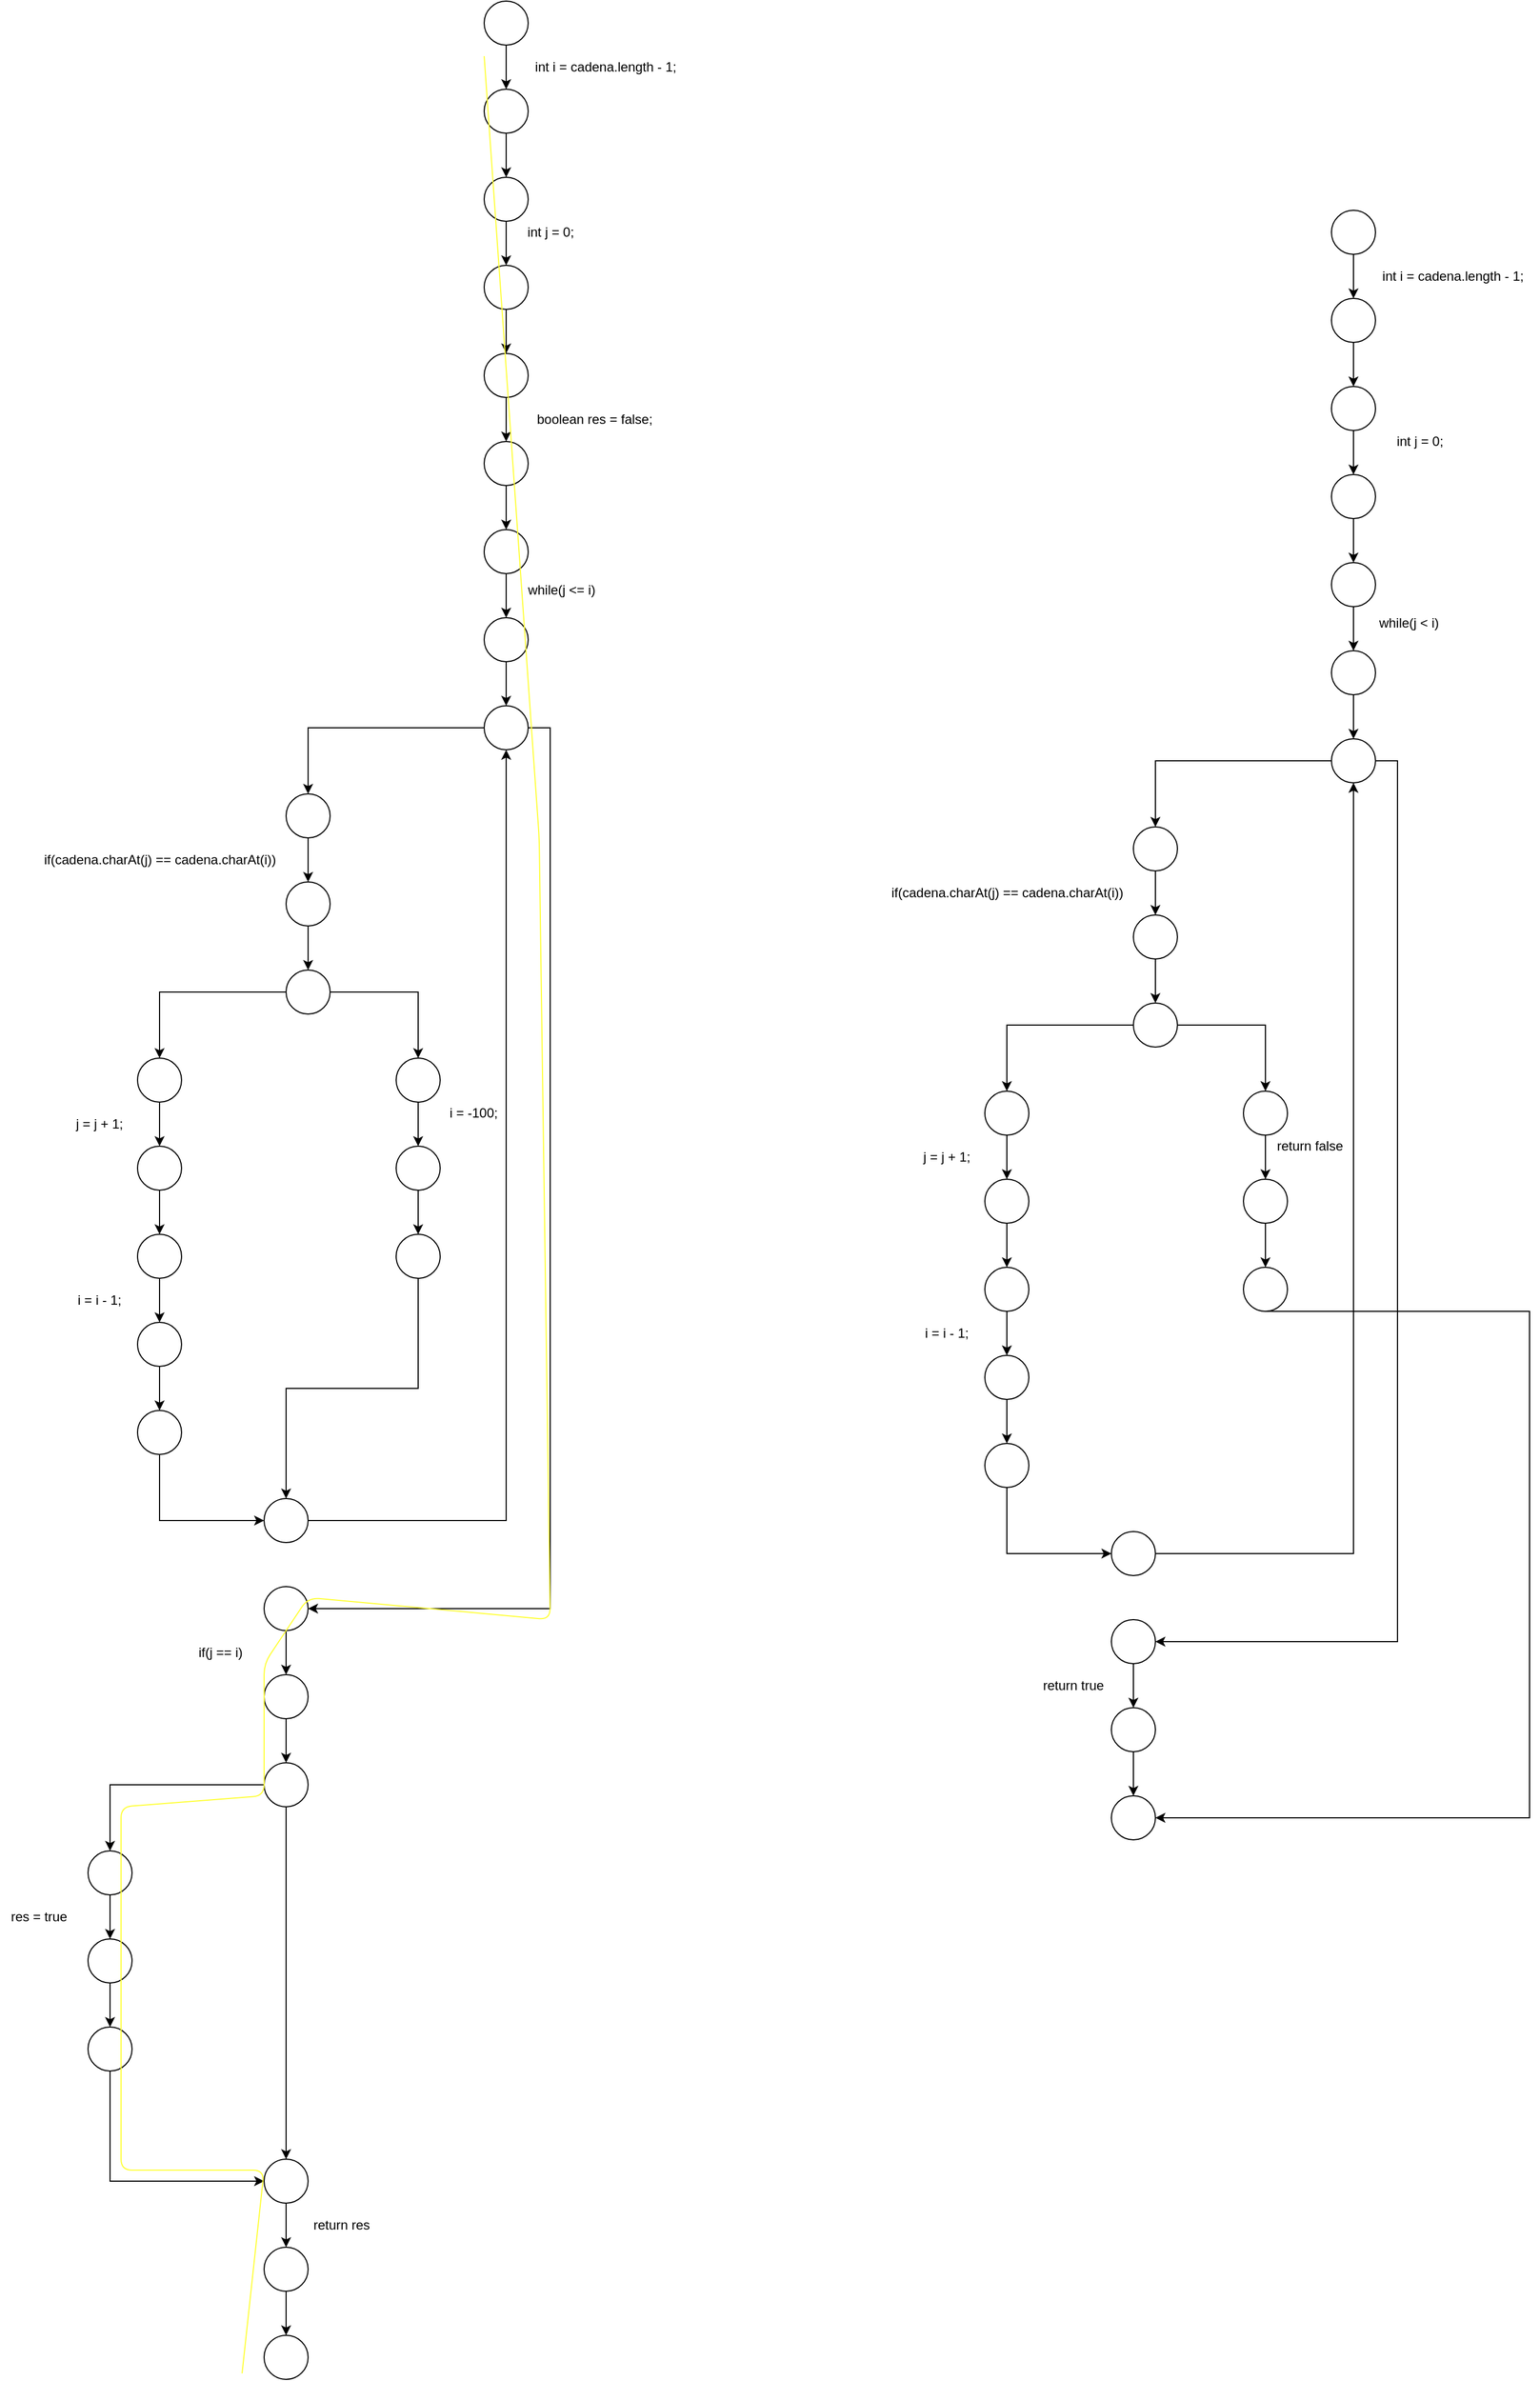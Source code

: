 <mxfile version="14.8.0" type="github">
  <diagram id="scdaF51MDZCoZqfol6Kn" name="Page-1">
    <mxGraphModel dx="1617" dy="1197" grid="1" gridSize="10" guides="1" tooltips="1" connect="1" arrows="1" fold="1" page="1" pageScale="1" pageWidth="827" pageHeight="1169" math="0" shadow="0">
      <root>
        <mxCell id="0" />
        <mxCell id="1" parent="0" />
        <mxCell id="AeSqCJv2NYG8zxl52Ggx-17" style="edgeStyle=orthogonalEdgeStyle;rounded=0;orthogonalLoop=1;jettySize=auto;html=1;exitX=0.5;exitY=1;exitDx=0;exitDy=0;" parent="1" source="AeSqCJv2NYG8zxl52Ggx-2" target="AeSqCJv2NYG8zxl52Ggx-3" edge="1">
          <mxGeometry relative="1" as="geometry" />
        </mxCell>
        <mxCell id="AeSqCJv2NYG8zxl52Ggx-2" value="" style="ellipse;whiteSpace=wrap;html=1;aspect=fixed;" parent="1" vertex="1">
          <mxGeometry x="640" y="40" width="40" height="40" as="geometry" />
        </mxCell>
        <mxCell id="AeSqCJv2NYG8zxl52Ggx-18" value="" style="edgeStyle=orthogonalEdgeStyle;rounded=0;orthogonalLoop=1;jettySize=auto;html=1;" parent="1" source="AeSqCJv2NYG8zxl52Ggx-3" target="AeSqCJv2NYG8zxl52Ggx-7" edge="1">
          <mxGeometry relative="1" as="geometry" />
        </mxCell>
        <mxCell id="AeSqCJv2NYG8zxl52Ggx-3" value="" style="ellipse;whiteSpace=wrap;html=1;aspect=fixed;" parent="1" vertex="1">
          <mxGeometry x="640" y="120" width="40" height="40" as="geometry" />
        </mxCell>
        <mxCell id="AeSqCJv2NYG8zxl52Ggx-19" value="" style="edgeStyle=orthogonalEdgeStyle;rounded=0;orthogonalLoop=1;jettySize=auto;html=1;" parent="1" source="AeSqCJv2NYG8zxl52Ggx-7" target="AeSqCJv2NYG8zxl52Ggx-8" edge="1">
          <mxGeometry relative="1" as="geometry" />
        </mxCell>
        <mxCell id="AeSqCJv2NYG8zxl52Ggx-7" value="" style="ellipse;whiteSpace=wrap;html=1;aspect=fixed;" parent="1" vertex="1">
          <mxGeometry x="640" y="200" width="40" height="40" as="geometry" />
        </mxCell>
        <mxCell id="AeSqCJv2NYG8zxl52Ggx-20" value="" style="edgeStyle=orthogonalEdgeStyle;rounded=0;orthogonalLoop=1;jettySize=auto;html=1;" parent="1" source="AeSqCJv2NYG8zxl52Ggx-8" target="AeSqCJv2NYG8zxl52Ggx-9" edge="1">
          <mxGeometry relative="1" as="geometry" />
        </mxCell>
        <mxCell id="AeSqCJv2NYG8zxl52Ggx-8" value="" style="ellipse;whiteSpace=wrap;html=1;aspect=fixed;" parent="1" vertex="1">
          <mxGeometry x="640" y="280" width="40" height="40" as="geometry" />
        </mxCell>
        <mxCell id="AeSqCJv2NYG8zxl52Ggx-21" value="" style="edgeStyle=orthogonalEdgeStyle;rounded=0;orthogonalLoop=1;jettySize=auto;html=1;" parent="1" source="AeSqCJv2NYG8zxl52Ggx-9" target="AeSqCJv2NYG8zxl52Ggx-10" edge="1">
          <mxGeometry relative="1" as="geometry" />
        </mxCell>
        <mxCell id="AeSqCJv2NYG8zxl52Ggx-9" value="" style="ellipse;whiteSpace=wrap;html=1;aspect=fixed;" parent="1" vertex="1">
          <mxGeometry x="640" y="360" width="40" height="40" as="geometry" />
        </mxCell>
        <mxCell id="AeSqCJv2NYG8zxl52Ggx-22" value="" style="edgeStyle=orthogonalEdgeStyle;rounded=0;orthogonalLoop=1;jettySize=auto;html=1;" parent="1" source="AeSqCJv2NYG8zxl52Ggx-10" target="AeSqCJv2NYG8zxl52Ggx-11" edge="1">
          <mxGeometry relative="1" as="geometry" />
        </mxCell>
        <mxCell id="AeSqCJv2NYG8zxl52Ggx-10" value="" style="ellipse;whiteSpace=wrap;html=1;aspect=fixed;" parent="1" vertex="1">
          <mxGeometry x="640" y="440" width="40" height="40" as="geometry" />
        </mxCell>
        <mxCell id="AeSqCJv2NYG8zxl52Ggx-23" value="" style="edgeStyle=orthogonalEdgeStyle;rounded=0;orthogonalLoop=1;jettySize=auto;html=1;" parent="1" source="AeSqCJv2NYG8zxl52Ggx-11" target="AeSqCJv2NYG8zxl52Ggx-12" edge="1">
          <mxGeometry relative="1" as="geometry" />
        </mxCell>
        <mxCell id="AeSqCJv2NYG8zxl52Ggx-11" value="" style="ellipse;whiteSpace=wrap;html=1;aspect=fixed;" parent="1" vertex="1">
          <mxGeometry x="640" y="520" width="40" height="40" as="geometry" />
        </mxCell>
        <mxCell id="AeSqCJv2NYG8zxl52Ggx-24" value="" style="edgeStyle=orthogonalEdgeStyle;rounded=0;orthogonalLoop=1;jettySize=auto;html=1;" parent="1" source="AeSqCJv2NYG8zxl52Ggx-12" target="AeSqCJv2NYG8zxl52Ggx-13" edge="1">
          <mxGeometry relative="1" as="geometry" />
        </mxCell>
        <mxCell id="AeSqCJv2NYG8zxl52Ggx-12" value="" style="ellipse;whiteSpace=wrap;html=1;aspect=fixed;" parent="1" vertex="1">
          <mxGeometry x="640" y="600" width="40" height="40" as="geometry" />
        </mxCell>
        <mxCell id="AeSqCJv2NYG8zxl52Ggx-25" value="" style="edgeStyle=orthogonalEdgeStyle;rounded=0;orthogonalLoop=1;jettySize=auto;html=1;" parent="1" source="AeSqCJv2NYG8zxl52Ggx-13" target="AeSqCJv2NYG8zxl52Ggx-14" edge="1">
          <mxGeometry relative="1" as="geometry" />
        </mxCell>
        <mxCell id="AeSqCJv2NYG8zxl52Ggx-80" style="edgeStyle=orthogonalEdgeStyle;rounded=0;orthogonalLoop=1;jettySize=auto;html=1;exitX=1;exitY=0.5;exitDx=0;exitDy=0;entryX=1;entryY=0.5;entryDx=0;entryDy=0;" parent="1" source="AeSqCJv2NYG8zxl52Ggx-13" target="AeSqCJv2NYG8zxl52Ggx-63" edge="1">
          <mxGeometry relative="1" as="geometry" />
        </mxCell>
        <mxCell id="AeSqCJv2NYG8zxl52Ggx-13" value="" style="ellipse;whiteSpace=wrap;html=1;aspect=fixed;" parent="1" vertex="1">
          <mxGeometry x="640" y="680" width="40" height="40" as="geometry" />
        </mxCell>
        <mxCell id="AeSqCJv2NYG8zxl52Ggx-26" value="" style="edgeStyle=orthogonalEdgeStyle;rounded=0;orthogonalLoop=1;jettySize=auto;html=1;" parent="1" source="AeSqCJv2NYG8zxl52Ggx-14" target="AeSqCJv2NYG8zxl52Ggx-15" edge="1">
          <mxGeometry relative="1" as="geometry" />
        </mxCell>
        <mxCell id="AeSqCJv2NYG8zxl52Ggx-14" value="" style="ellipse;whiteSpace=wrap;html=1;aspect=fixed;" parent="1" vertex="1">
          <mxGeometry x="460" y="760" width="40" height="40" as="geometry" />
        </mxCell>
        <mxCell id="AeSqCJv2NYG8zxl52Ggx-27" value="" style="edgeStyle=orthogonalEdgeStyle;rounded=0;orthogonalLoop=1;jettySize=auto;html=1;" parent="1" source="AeSqCJv2NYG8zxl52Ggx-15" target="AeSqCJv2NYG8zxl52Ggx-16" edge="1">
          <mxGeometry relative="1" as="geometry" />
        </mxCell>
        <mxCell id="AeSqCJv2NYG8zxl52Ggx-15" value="" style="ellipse;whiteSpace=wrap;html=1;aspect=fixed;" parent="1" vertex="1">
          <mxGeometry x="460" y="840" width="40" height="40" as="geometry" />
        </mxCell>
        <mxCell id="AeSqCJv2NYG8zxl52Ggx-39" value="" style="edgeStyle=orthogonalEdgeStyle;rounded=0;orthogonalLoop=1;jettySize=auto;html=1;" parent="1" source="AeSqCJv2NYG8zxl52Ggx-16" target="AeSqCJv2NYG8zxl52Ggx-33" edge="1">
          <mxGeometry relative="1" as="geometry" />
        </mxCell>
        <mxCell id="AeSqCJv2NYG8zxl52Ggx-48" style="edgeStyle=orthogonalEdgeStyle;rounded=0;orthogonalLoop=1;jettySize=auto;html=1;exitX=1;exitY=0.5;exitDx=0;exitDy=0;" parent="1" source="AeSqCJv2NYG8zxl52Ggx-16" target="AeSqCJv2NYG8zxl52Ggx-42" edge="1">
          <mxGeometry relative="1" as="geometry" />
        </mxCell>
        <mxCell id="AeSqCJv2NYG8zxl52Ggx-16" value="" style="ellipse;whiteSpace=wrap;html=1;aspect=fixed;" parent="1" vertex="1">
          <mxGeometry x="460" y="920" width="40" height="40" as="geometry" />
        </mxCell>
        <mxCell id="AeSqCJv2NYG8zxl52Ggx-28" value="int i = cadena.length - 1;" style="text;html=1;align=center;verticalAlign=middle;resizable=0;points=[];autosize=1;strokeColor=none;" parent="1" vertex="1">
          <mxGeometry x="680" y="90" width="140" height="20" as="geometry" />
        </mxCell>
        <mxCell id="AeSqCJv2NYG8zxl52Ggx-29" value="int j = 0;" style="text;html=1;align=center;verticalAlign=middle;resizable=0;points=[];autosize=1;strokeColor=none;" parent="1" vertex="1">
          <mxGeometry x="670" y="240" width="60" height="20" as="geometry" />
        </mxCell>
        <mxCell id="AeSqCJv2NYG8zxl52Ggx-30" value="boolean res = false;" style="text;html=1;align=center;verticalAlign=middle;resizable=0;points=[];autosize=1;strokeColor=none;" parent="1" vertex="1">
          <mxGeometry x="680" y="410" width="120" height="20" as="geometry" />
        </mxCell>
        <mxCell id="AeSqCJv2NYG8zxl52Ggx-31" value="while(j &amp;lt;= i)" style="text;html=1;align=center;verticalAlign=middle;resizable=0;points=[];autosize=1;strokeColor=none;" parent="1" vertex="1">
          <mxGeometry x="670" y="565" width="80" height="20" as="geometry" />
        </mxCell>
        <mxCell id="AeSqCJv2NYG8zxl52Ggx-32" value="" style="edgeStyle=orthogonalEdgeStyle;rounded=0;orthogonalLoop=1;jettySize=auto;html=1;" parent="1" source="AeSqCJv2NYG8zxl52Ggx-33" target="AeSqCJv2NYG8zxl52Ggx-35" edge="1">
          <mxGeometry relative="1" as="geometry" />
        </mxCell>
        <mxCell id="AeSqCJv2NYG8zxl52Ggx-33" value="" style="ellipse;whiteSpace=wrap;html=1;aspect=fixed;" parent="1" vertex="1">
          <mxGeometry x="325" y="1000" width="40" height="40" as="geometry" />
        </mxCell>
        <mxCell id="AeSqCJv2NYG8zxl52Ggx-34" value="" style="edgeStyle=orthogonalEdgeStyle;rounded=0;orthogonalLoop=1;jettySize=auto;html=1;" parent="1" source="AeSqCJv2NYG8zxl52Ggx-35" target="AeSqCJv2NYG8zxl52Ggx-37" edge="1">
          <mxGeometry relative="1" as="geometry" />
        </mxCell>
        <mxCell id="AeSqCJv2NYG8zxl52Ggx-35" value="" style="ellipse;whiteSpace=wrap;html=1;aspect=fixed;" parent="1" vertex="1">
          <mxGeometry x="325" y="1080" width="40" height="40" as="geometry" />
        </mxCell>
        <mxCell id="AeSqCJv2NYG8zxl52Ggx-36" value="" style="edgeStyle=orthogonalEdgeStyle;rounded=0;orthogonalLoop=1;jettySize=auto;html=1;" parent="1" source="AeSqCJv2NYG8zxl52Ggx-37" target="AeSqCJv2NYG8zxl52Ggx-38" edge="1">
          <mxGeometry relative="1" as="geometry" />
        </mxCell>
        <mxCell id="AeSqCJv2NYG8zxl52Ggx-37" value="" style="ellipse;whiteSpace=wrap;html=1;aspect=fixed;" parent="1" vertex="1">
          <mxGeometry x="325" y="1160" width="40" height="40" as="geometry" />
        </mxCell>
        <mxCell id="AeSqCJv2NYG8zxl52Ggx-57" style="edgeStyle=orthogonalEdgeStyle;rounded=0;orthogonalLoop=1;jettySize=auto;html=1;exitX=0.5;exitY=1;exitDx=0;exitDy=0;" parent="1" source="AeSqCJv2NYG8zxl52Ggx-38" target="AeSqCJv2NYG8zxl52Ggx-52" edge="1">
          <mxGeometry relative="1" as="geometry" />
        </mxCell>
        <mxCell id="AeSqCJv2NYG8zxl52Ggx-38" value="" style="ellipse;whiteSpace=wrap;html=1;aspect=fixed;" parent="1" vertex="1">
          <mxGeometry x="325" y="1240" width="40" height="40" as="geometry" />
        </mxCell>
        <mxCell id="AeSqCJv2NYG8zxl52Ggx-40" value="if(cadena.charAt(j) == cadena.charAt(i))" style="text;html=1;align=center;verticalAlign=middle;resizable=0;points=[];autosize=1;strokeColor=none;" parent="1" vertex="1">
          <mxGeometry x="230" y="810" width="230" height="20" as="geometry" />
        </mxCell>
        <mxCell id="AeSqCJv2NYG8zxl52Ggx-41" value="" style="edgeStyle=orthogonalEdgeStyle;rounded=0;orthogonalLoop=1;jettySize=auto;html=1;" parent="1" source="AeSqCJv2NYG8zxl52Ggx-42" target="AeSqCJv2NYG8zxl52Ggx-44" edge="1">
          <mxGeometry relative="1" as="geometry" />
        </mxCell>
        <mxCell id="AeSqCJv2NYG8zxl52Ggx-42" value="" style="ellipse;whiteSpace=wrap;html=1;aspect=fixed;" parent="1" vertex="1">
          <mxGeometry x="560" y="1000" width="40" height="40" as="geometry" />
        </mxCell>
        <mxCell id="AeSqCJv2NYG8zxl52Ggx-43" value="" style="edgeStyle=orthogonalEdgeStyle;rounded=0;orthogonalLoop=1;jettySize=auto;html=1;" parent="1" source="AeSqCJv2NYG8zxl52Ggx-44" target="AeSqCJv2NYG8zxl52Ggx-46" edge="1">
          <mxGeometry relative="1" as="geometry" />
        </mxCell>
        <mxCell id="AeSqCJv2NYG8zxl52Ggx-44" value="" style="ellipse;whiteSpace=wrap;html=1;aspect=fixed;" parent="1" vertex="1">
          <mxGeometry x="560" y="1080" width="40" height="40" as="geometry" />
        </mxCell>
        <mxCell id="AeSqCJv2NYG8zxl52Ggx-78" style="edgeStyle=orthogonalEdgeStyle;rounded=0;orthogonalLoop=1;jettySize=auto;html=1;exitX=0.5;exitY=1;exitDx=0;exitDy=0;entryX=0.5;entryY=0;entryDx=0;entryDy=0;" parent="1" source="AeSqCJv2NYG8zxl52Ggx-46" target="AeSqCJv2NYG8zxl52Ggx-61" edge="1">
          <mxGeometry relative="1" as="geometry" />
        </mxCell>
        <mxCell id="AeSqCJv2NYG8zxl52Ggx-46" value="" style="ellipse;whiteSpace=wrap;html=1;aspect=fixed;" parent="1" vertex="1">
          <mxGeometry x="560" y="1160" width="40" height="40" as="geometry" />
        </mxCell>
        <mxCell id="AeSqCJv2NYG8zxl52Ggx-49" value="j = j + 1;" style="text;html=1;align=center;verticalAlign=middle;resizable=0;points=[];autosize=1;strokeColor=none;" parent="1" vertex="1">
          <mxGeometry x="260" y="1050" width="60" height="20" as="geometry" />
        </mxCell>
        <mxCell id="AeSqCJv2NYG8zxl52Ggx-50" value="i = i - 1;" style="text;html=1;align=center;verticalAlign=middle;resizable=0;points=[];autosize=1;strokeColor=none;" parent="1" vertex="1">
          <mxGeometry x="260" y="1210" width="60" height="20" as="geometry" />
        </mxCell>
        <mxCell id="AeSqCJv2NYG8zxl52Ggx-77" style="edgeStyle=orthogonalEdgeStyle;rounded=0;orthogonalLoop=1;jettySize=auto;html=1;exitX=0.5;exitY=1;exitDx=0;exitDy=0;entryX=0;entryY=0.5;entryDx=0;entryDy=0;" parent="1" source="AeSqCJv2NYG8zxl52Ggx-52" target="AeSqCJv2NYG8zxl52Ggx-61" edge="1">
          <mxGeometry relative="1" as="geometry" />
        </mxCell>
        <mxCell id="AeSqCJv2NYG8zxl52Ggx-52" value="" style="ellipse;whiteSpace=wrap;html=1;aspect=fixed;" parent="1" vertex="1">
          <mxGeometry x="325" y="1320" width="40" height="40" as="geometry" />
        </mxCell>
        <mxCell id="AeSqCJv2NYG8zxl52Ggx-59" value="i = -100;" style="text;html=1;align=center;verticalAlign=middle;resizable=0;points=[];autosize=1;strokeColor=none;" parent="1" vertex="1">
          <mxGeometry x="600" y="1040" width="60" height="20" as="geometry" />
        </mxCell>
        <mxCell id="AeSqCJv2NYG8zxl52Ggx-79" style="edgeStyle=orthogonalEdgeStyle;rounded=0;orthogonalLoop=1;jettySize=auto;html=1;exitX=1;exitY=0.5;exitDx=0;exitDy=0;" parent="1" source="AeSqCJv2NYG8zxl52Ggx-61" target="AeSqCJv2NYG8zxl52Ggx-13" edge="1">
          <mxGeometry relative="1" as="geometry" />
        </mxCell>
        <mxCell id="AeSqCJv2NYG8zxl52Ggx-61" value="" style="ellipse;whiteSpace=wrap;html=1;aspect=fixed;" parent="1" vertex="1">
          <mxGeometry x="440" y="1400" width="40" height="40" as="geometry" />
        </mxCell>
        <mxCell id="AeSqCJv2NYG8zxl52Ggx-62" value="" style="edgeStyle=orthogonalEdgeStyle;rounded=0;orthogonalLoop=1;jettySize=auto;html=1;" parent="1" source="AeSqCJv2NYG8zxl52Ggx-63" target="AeSqCJv2NYG8zxl52Ggx-65" edge="1">
          <mxGeometry relative="1" as="geometry" />
        </mxCell>
        <mxCell id="AeSqCJv2NYG8zxl52Ggx-63" value="" style="ellipse;whiteSpace=wrap;html=1;aspect=fixed;" parent="1" vertex="1">
          <mxGeometry x="440" y="1480" width="40" height="40" as="geometry" />
        </mxCell>
        <mxCell id="AeSqCJv2NYG8zxl52Ggx-64" value="" style="edgeStyle=orthogonalEdgeStyle;rounded=0;orthogonalLoop=1;jettySize=auto;html=1;" parent="1" source="AeSqCJv2NYG8zxl52Ggx-65" target="AeSqCJv2NYG8zxl52Ggx-67" edge="1">
          <mxGeometry relative="1" as="geometry" />
        </mxCell>
        <mxCell id="AeSqCJv2NYG8zxl52Ggx-65" value="" style="ellipse;whiteSpace=wrap;html=1;aspect=fixed;" parent="1" vertex="1">
          <mxGeometry x="440" y="1560" width="40" height="40" as="geometry" />
        </mxCell>
        <mxCell id="AeSqCJv2NYG8zxl52Ggx-66" value="" style="edgeStyle=orthogonalEdgeStyle;rounded=0;orthogonalLoop=1;jettySize=auto;html=1;" parent="1" source="AeSqCJv2NYG8zxl52Ggx-67" target="AeSqCJv2NYG8zxl52Ggx-69" edge="1">
          <mxGeometry relative="1" as="geometry" />
        </mxCell>
        <mxCell id="AeSqCJv2NYG8zxl52Ggx-101" style="edgeStyle=orthogonalEdgeStyle;rounded=0;orthogonalLoop=1;jettySize=auto;html=1;exitX=0.5;exitY=1;exitDx=0;exitDy=0;entryX=0.5;entryY=0;entryDx=0;entryDy=0;" parent="1" source="AeSqCJv2NYG8zxl52Ggx-67" target="AeSqCJv2NYG8zxl52Ggx-84" edge="1">
          <mxGeometry relative="1" as="geometry" />
        </mxCell>
        <mxCell id="AeSqCJv2NYG8zxl52Ggx-67" value="" style="ellipse;whiteSpace=wrap;html=1;aspect=fixed;" parent="1" vertex="1">
          <mxGeometry x="440" y="1640" width="40" height="40" as="geometry" />
        </mxCell>
        <mxCell id="AeSqCJv2NYG8zxl52Ggx-68" value="" style="edgeStyle=orthogonalEdgeStyle;rounded=0;orthogonalLoop=1;jettySize=auto;html=1;" parent="1" source="AeSqCJv2NYG8zxl52Ggx-69" target="AeSqCJv2NYG8zxl52Ggx-71" edge="1">
          <mxGeometry relative="1" as="geometry" />
        </mxCell>
        <mxCell id="AeSqCJv2NYG8zxl52Ggx-69" value="" style="ellipse;whiteSpace=wrap;html=1;aspect=fixed;" parent="1" vertex="1">
          <mxGeometry x="280" y="1720" width="40" height="40" as="geometry" />
        </mxCell>
        <mxCell id="AeSqCJv2NYG8zxl52Ggx-70" value="" style="edgeStyle=orthogonalEdgeStyle;rounded=0;orthogonalLoop=1;jettySize=auto;html=1;" parent="1" source="AeSqCJv2NYG8zxl52Ggx-71" target="AeSqCJv2NYG8zxl52Ggx-73" edge="1">
          <mxGeometry relative="1" as="geometry" />
        </mxCell>
        <mxCell id="AeSqCJv2NYG8zxl52Ggx-71" value="" style="ellipse;whiteSpace=wrap;html=1;aspect=fixed;" parent="1" vertex="1">
          <mxGeometry x="280" y="1800" width="40" height="40" as="geometry" />
        </mxCell>
        <mxCell id="AeSqCJv2NYG8zxl52Ggx-102" style="edgeStyle=orthogonalEdgeStyle;rounded=0;orthogonalLoop=1;jettySize=auto;html=1;exitX=0.5;exitY=1;exitDx=0;exitDy=0;entryX=0;entryY=0.5;entryDx=0;entryDy=0;" parent="1" source="AeSqCJv2NYG8zxl52Ggx-73" target="AeSqCJv2NYG8zxl52Ggx-84" edge="1">
          <mxGeometry relative="1" as="geometry" />
        </mxCell>
        <mxCell id="AeSqCJv2NYG8zxl52Ggx-73" value="" style="ellipse;whiteSpace=wrap;html=1;aspect=fixed;" parent="1" vertex="1">
          <mxGeometry x="280" y="1880" width="40" height="40" as="geometry" />
        </mxCell>
        <mxCell id="AeSqCJv2NYG8zxl52Ggx-81" value="if(j == i)" style="text;html=1;align=center;verticalAlign=middle;resizable=0;points=[];autosize=1;strokeColor=none;" parent="1" vertex="1">
          <mxGeometry x="370" y="1530" width="60" height="20" as="geometry" />
        </mxCell>
        <mxCell id="AeSqCJv2NYG8zxl52Ggx-82" value="res = true" style="text;html=1;align=center;verticalAlign=middle;resizable=0;points=[];autosize=1;strokeColor=none;" parent="1" vertex="1">
          <mxGeometry x="200" y="1770" width="70" height="20" as="geometry" />
        </mxCell>
        <mxCell id="AeSqCJv2NYG8zxl52Ggx-83" style="edgeStyle=orthogonalEdgeStyle;rounded=0;orthogonalLoop=1;jettySize=auto;html=1;exitX=0.5;exitY=1;exitDx=0;exitDy=0;" parent="1" source="AeSqCJv2NYG8zxl52Ggx-84" target="AeSqCJv2NYG8zxl52Ggx-86" edge="1">
          <mxGeometry relative="1" as="geometry" />
        </mxCell>
        <mxCell id="AeSqCJv2NYG8zxl52Ggx-84" value="" style="ellipse;whiteSpace=wrap;html=1;aspect=fixed;" parent="1" vertex="1">
          <mxGeometry x="440" y="2000" width="40" height="40" as="geometry" />
        </mxCell>
        <mxCell id="AeSqCJv2NYG8zxl52Ggx-85" value="" style="edgeStyle=orthogonalEdgeStyle;rounded=0;orthogonalLoop=1;jettySize=auto;html=1;" parent="1" source="AeSqCJv2NYG8zxl52Ggx-86" target="AeSqCJv2NYG8zxl52Ggx-88" edge="1">
          <mxGeometry relative="1" as="geometry" />
        </mxCell>
        <mxCell id="AeSqCJv2NYG8zxl52Ggx-86" value="" style="ellipse;whiteSpace=wrap;html=1;aspect=fixed;" parent="1" vertex="1">
          <mxGeometry x="440" y="2080" width="40" height="40" as="geometry" />
        </mxCell>
        <mxCell id="AeSqCJv2NYG8zxl52Ggx-88" value="" style="ellipse;whiteSpace=wrap;html=1;aspect=fixed;" parent="1" vertex="1">
          <mxGeometry x="440" y="2160" width="40" height="40" as="geometry" />
        </mxCell>
        <mxCell id="AeSqCJv2NYG8zxl52Ggx-103" value="return res" style="text;html=1;align=center;verticalAlign=middle;resizable=0;points=[];autosize=1;strokeColor=none;" parent="1" vertex="1">
          <mxGeometry x="475" y="2050" width="70" height="20" as="geometry" />
        </mxCell>
        <mxCell id="LKjGg0PEltrYbveiCFjN-3" value="" style="endArrow=none;html=1;strokeColor=#FFFF33;fillColor=#FF0000;" edge="1" parent="1">
          <mxGeometry width="50" height="50" relative="1" as="geometry">
            <mxPoint x="420" y="2194.571" as="sourcePoint" />
            <mxPoint x="640" y="90" as="targetPoint" />
            <Array as="points">
              <mxPoint x="440" y="2010" />
              <mxPoint x="310" y="2010" />
              <mxPoint x="310" y="1840" />
              <mxPoint x="310" y="1680" />
              <mxPoint x="440" y="1670" />
              <mxPoint x="440" y="1550" />
              <mxPoint x="480" y="1490" />
              <mxPoint x="700" y="1510" />
              <mxPoint x="690" y="800" />
            </Array>
          </mxGeometry>
        </mxCell>
        <mxCell id="LKjGg0PEltrYbveiCFjN-8" value="" style="edgeStyle=orthogonalEdgeStyle;rounded=0;orthogonalLoop=1;jettySize=auto;html=1;" edge="1" parent="1" source="LKjGg0PEltrYbveiCFjN-9" target="LKjGg0PEltrYbveiCFjN-11">
          <mxGeometry relative="1" as="geometry" />
        </mxCell>
        <mxCell id="LKjGg0PEltrYbveiCFjN-9" value="" style="ellipse;whiteSpace=wrap;html=1;aspect=fixed;" vertex="1" parent="1">
          <mxGeometry x="1410" y="230" width="40" height="40" as="geometry" />
        </mxCell>
        <mxCell id="LKjGg0PEltrYbveiCFjN-10" value="" style="edgeStyle=orthogonalEdgeStyle;rounded=0;orthogonalLoop=1;jettySize=auto;html=1;" edge="1" parent="1" source="LKjGg0PEltrYbveiCFjN-11" target="LKjGg0PEltrYbveiCFjN-13">
          <mxGeometry relative="1" as="geometry" />
        </mxCell>
        <mxCell id="LKjGg0PEltrYbveiCFjN-11" value="" style="ellipse;whiteSpace=wrap;html=1;aspect=fixed;" vertex="1" parent="1">
          <mxGeometry x="1410" y="310" width="40" height="40" as="geometry" />
        </mxCell>
        <mxCell id="LKjGg0PEltrYbveiCFjN-12" value="" style="edgeStyle=orthogonalEdgeStyle;rounded=0;orthogonalLoop=1;jettySize=auto;html=1;" edge="1" parent="1" source="LKjGg0PEltrYbveiCFjN-13" target="LKjGg0PEltrYbveiCFjN-15">
          <mxGeometry relative="1" as="geometry" />
        </mxCell>
        <mxCell id="LKjGg0PEltrYbveiCFjN-13" value="" style="ellipse;whiteSpace=wrap;html=1;aspect=fixed;" vertex="1" parent="1">
          <mxGeometry x="1410" y="390" width="40" height="40" as="geometry" />
        </mxCell>
        <mxCell id="LKjGg0PEltrYbveiCFjN-14" value="" style="edgeStyle=orthogonalEdgeStyle;rounded=0;orthogonalLoop=1;jettySize=auto;html=1;" edge="1" parent="1" source="LKjGg0PEltrYbveiCFjN-15" target="LKjGg0PEltrYbveiCFjN-17">
          <mxGeometry relative="1" as="geometry" />
        </mxCell>
        <mxCell id="LKjGg0PEltrYbveiCFjN-15" value="" style="ellipse;whiteSpace=wrap;html=1;aspect=fixed;" vertex="1" parent="1">
          <mxGeometry x="1410" y="470" width="40" height="40" as="geometry" />
        </mxCell>
        <mxCell id="LKjGg0PEltrYbveiCFjN-16" value="" style="edgeStyle=orthogonalEdgeStyle;rounded=0;orthogonalLoop=1;jettySize=auto;html=1;" edge="1" parent="1" source="LKjGg0PEltrYbveiCFjN-17" target="LKjGg0PEltrYbveiCFjN-19">
          <mxGeometry relative="1" as="geometry" />
        </mxCell>
        <mxCell id="LKjGg0PEltrYbveiCFjN-17" value="" style="ellipse;whiteSpace=wrap;html=1;aspect=fixed;" vertex="1" parent="1">
          <mxGeometry x="1410" y="550" width="40" height="40" as="geometry" />
        </mxCell>
        <mxCell id="LKjGg0PEltrYbveiCFjN-18" value="" style="edgeStyle=orthogonalEdgeStyle;rounded=0;orthogonalLoop=1;jettySize=auto;html=1;" edge="1" parent="1" source="LKjGg0PEltrYbveiCFjN-19" target="LKjGg0PEltrYbveiCFjN-22">
          <mxGeometry relative="1" as="geometry" />
        </mxCell>
        <mxCell id="LKjGg0PEltrYbveiCFjN-19" value="" style="ellipse;whiteSpace=wrap;html=1;aspect=fixed;" vertex="1" parent="1">
          <mxGeometry x="1410" y="630" width="40" height="40" as="geometry" />
        </mxCell>
        <mxCell id="LKjGg0PEltrYbveiCFjN-20" value="" style="edgeStyle=orthogonalEdgeStyle;rounded=0;orthogonalLoop=1;jettySize=auto;html=1;" edge="1" parent="1" source="LKjGg0PEltrYbveiCFjN-22" target="LKjGg0PEltrYbveiCFjN-24">
          <mxGeometry relative="1" as="geometry" />
        </mxCell>
        <mxCell id="LKjGg0PEltrYbveiCFjN-21" style="edgeStyle=orthogonalEdgeStyle;rounded=0;orthogonalLoop=1;jettySize=auto;html=1;exitX=1;exitY=0.5;exitDx=0;exitDy=0;entryX=1;entryY=0.5;entryDx=0;entryDy=0;" edge="1" parent="1" source="LKjGg0PEltrYbveiCFjN-22" target="LKjGg0PEltrYbveiCFjN-57">
          <mxGeometry relative="1" as="geometry" />
        </mxCell>
        <mxCell id="LKjGg0PEltrYbveiCFjN-22" value="" style="ellipse;whiteSpace=wrap;html=1;aspect=fixed;" vertex="1" parent="1">
          <mxGeometry x="1410" y="710" width="40" height="40" as="geometry" />
        </mxCell>
        <mxCell id="LKjGg0PEltrYbveiCFjN-23" value="" style="edgeStyle=orthogonalEdgeStyle;rounded=0;orthogonalLoop=1;jettySize=auto;html=1;" edge="1" parent="1" source="LKjGg0PEltrYbveiCFjN-24" target="LKjGg0PEltrYbveiCFjN-26">
          <mxGeometry relative="1" as="geometry" />
        </mxCell>
        <mxCell id="LKjGg0PEltrYbveiCFjN-24" value="" style="ellipse;whiteSpace=wrap;html=1;aspect=fixed;" vertex="1" parent="1">
          <mxGeometry x="1230" y="790" width="40" height="40" as="geometry" />
        </mxCell>
        <mxCell id="LKjGg0PEltrYbveiCFjN-25" value="" style="edgeStyle=orthogonalEdgeStyle;rounded=0;orthogonalLoop=1;jettySize=auto;html=1;" edge="1" parent="1" source="LKjGg0PEltrYbveiCFjN-26" target="LKjGg0PEltrYbveiCFjN-29">
          <mxGeometry relative="1" as="geometry" />
        </mxCell>
        <mxCell id="LKjGg0PEltrYbveiCFjN-26" value="" style="ellipse;whiteSpace=wrap;html=1;aspect=fixed;" vertex="1" parent="1">
          <mxGeometry x="1230" y="870" width="40" height="40" as="geometry" />
        </mxCell>
        <mxCell id="LKjGg0PEltrYbveiCFjN-27" value="" style="edgeStyle=orthogonalEdgeStyle;rounded=0;orthogonalLoop=1;jettySize=auto;html=1;" edge="1" parent="1" source="LKjGg0PEltrYbveiCFjN-29" target="LKjGg0PEltrYbveiCFjN-35">
          <mxGeometry relative="1" as="geometry" />
        </mxCell>
        <mxCell id="LKjGg0PEltrYbveiCFjN-28" style="edgeStyle=orthogonalEdgeStyle;rounded=0;orthogonalLoop=1;jettySize=auto;html=1;exitX=1;exitY=0.5;exitDx=0;exitDy=0;" edge="1" parent="1" source="LKjGg0PEltrYbveiCFjN-29" target="LKjGg0PEltrYbveiCFjN-44">
          <mxGeometry relative="1" as="geometry" />
        </mxCell>
        <mxCell id="LKjGg0PEltrYbveiCFjN-29" value="" style="ellipse;whiteSpace=wrap;html=1;aspect=fixed;" vertex="1" parent="1">
          <mxGeometry x="1230" y="950" width="40" height="40" as="geometry" />
        </mxCell>
        <mxCell id="LKjGg0PEltrYbveiCFjN-30" value="int i = cadena.length - 1;" style="text;html=1;align=center;verticalAlign=middle;resizable=0;points=[];autosize=1;strokeColor=none;" vertex="1" parent="1">
          <mxGeometry x="1450" y="280" width="140" height="20" as="geometry" />
        </mxCell>
        <mxCell id="LKjGg0PEltrYbveiCFjN-31" value="int j = 0;" style="text;html=1;align=center;verticalAlign=middle;resizable=0;points=[];autosize=1;strokeColor=none;" vertex="1" parent="1">
          <mxGeometry x="1460" y="430" width="60" height="20" as="geometry" />
        </mxCell>
        <mxCell id="LKjGg0PEltrYbveiCFjN-33" value="while(j &amp;lt; i)" style="text;html=1;align=center;verticalAlign=middle;resizable=0;points=[];autosize=1;strokeColor=none;" vertex="1" parent="1">
          <mxGeometry x="1445" y="595" width="70" height="20" as="geometry" />
        </mxCell>
        <mxCell id="LKjGg0PEltrYbveiCFjN-34" value="" style="edgeStyle=orthogonalEdgeStyle;rounded=0;orthogonalLoop=1;jettySize=auto;html=1;" edge="1" parent="1" source="LKjGg0PEltrYbveiCFjN-35" target="LKjGg0PEltrYbveiCFjN-37">
          <mxGeometry relative="1" as="geometry" />
        </mxCell>
        <mxCell id="LKjGg0PEltrYbveiCFjN-35" value="" style="ellipse;whiteSpace=wrap;html=1;aspect=fixed;" vertex="1" parent="1">
          <mxGeometry x="1095" y="1030" width="40" height="40" as="geometry" />
        </mxCell>
        <mxCell id="LKjGg0PEltrYbveiCFjN-36" value="" style="edgeStyle=orthogonalEdgeStyle;rounded=0;orthogonalLoop=1;jettySize=auto;html=1;" edge="1" parent="1" source="LKjGg0PEltrYbveiCFjN-37" target="LKjGg0PEltrYbveiCFjN-39">
          <mxGeometry relative="1" as="geometry" />
        </mxCell>
        <mxCell id="LKjGg0PEltrYbveiCFjN-37" value="" style="ellipse;whiteSpace=wrap;html=1;aspect=fixed;" vertex="1" parent="1">
          <mxGeometry x="1095" y="1110" width="40" height="40" as="geometry" />
        </mxCell>
        <mxCell id="LKjGg0PEltrYbveiCFjN-38" value="" style="edgeStyle=orthogonalEdgeStyle;rounded=0;orthogonalLoop=1;jettySize=auto;html=1;" edge="1" parent="1" source="LKjGg0PEltrYbveiCFjN-39" target="LKjGg0PEltrYbveiCFjN-41">
          <mxGeometry relative="1" as="geometry" />
        </mxCell>
        <mxCell id="LKjGg0PEltrYbveiCFjN-39" value="" style="ellipse;whiteSpace=wrap;html=1;aspect=fixed;" vertex="1" parent="1">
          <mxGeometry x="1095" y="1190" width="40" height="40" as="geometry" />
        </mxCell>
        <mxCell id="LKjGg0PEltrYbveiCFjN-40" style="edgeStyle=orthogonalEdgeStyle;rounded=0;orthogonalLoop=1;jettySize=auto;html=1;exitX=0.5;exitY=1;exitDx=0;exitDy=0;" edge="1" parent="1" source="LKjGg0PEltrYbveiCFjN-41" target="LKjGg0PEltrYbveiCFjN-52">
          <mxGeometry relative="1" as="geometry" />
        </mxCell>
        <mxCell id="LKjGg0PEltrYbveiCFjN-41" value="" style="ellipse;whiteSpace=wrap;html=1;aspect=fixed;" vertex="1" parent="1">
          <mxGeometry x="1095" y="1270" width="40" height="40" as="geometry" />
        </mxCell>
        <mxCell id="LKjGg0PEltrYbveiCFjN-42" value="if(cadena.charAt(j) == cadena.charAt(i))" style="text;html=1;align=center;verticalAlign=middle;resizable=0;points=[];autosize=1;strokeColor=none;" vertex="1" parent="1">
          <mxGeometry x="1000" y="840" width="230" height="20" as="geometry" />
        </mxCell>
        <mxCell id="LKjGg0PEltrYbveiCFjN-43" value="" style="edgeStyle=orthogonalEdgeStyle;rounded=0;orthogonalLoop=1;jettySize=auto;html=1;" edge="1" parent="1" source="LKjGg0PEltrYbveiCFjN-44" target="LKjGg0PEltrYbveiCFjN-46">
          <mxGeometry relative="1" as="geometry" />
        </mxCell>
        <mxCell id="LKjGg0PEltrYbveiCFjN-44" value="" style="ellipse;whiteSpace=wrap;html=1;aspect=fixed;" vertex="1" parent="1">
          <mxGeometry x="1330" y="1030" width="40" height="40" as="geometry" />
        </mxCell>
        <mxCell id="LKjGg0PEltrYbveiCFjN-45" value="" style="edgeStyle=orthogonalEdgeStyle;rounded=0;orthogonalLoop=1;jettySize=auto;html=1;" edge="1" parent="1" source="LKjGg0PEltrYbveiCFjN-46" target="LKjGg0PEltrYbveiCFjN-48">
          <mxGeometry relative="1" as="geometry" />
        </mxCell>
        <mxCell id="LKjGg0PEltrYbveiCFjN-46" value="" style="ellipse;whiteSpace=wrap;html=1;aspect=fixed;" vertex="1" parent="1">
          <mxGeometry x="1330" y="1110" width="40" height="40" as="geometry" />
        </mxCell>
        <mxCell id="LKjGg0PEltrYbveiCFjN-113" style="edgeStyle=orthogonalEdgeStyle;rounded=0;orthogonalLoop=1;jettySize=auto;html=1;entryX=1;entryY=0.5;entryDx=0;entryDy=0;strokeColor=#000000;fillColor=#FF0000;" edge="1" parent="1" target="LKjGg0PEltrYbveiCFjN-111">
          <mxGeometry relative="1" as="geometry">
            <mxPoint x="1350" y="1230" as="sourcePoint" />
            <Array as="points">
              <mxPoint x="1590" y="1230" />
              <mxPoint x="1590" y="1690" />
            </Array>
          </mxGeometry>
        </mxCell>
        <mxCell id="LKjGg0PEltrYbveiCFjN-48" value="" style="ellipse;whiteSpace=wrap;html=1;aspect=fixed;" vertex="1" parent="1">
          <mxGeometry x="1330" y="1190" width="40" height="40" as="geometry" />
        </mxCell>
        <mxCell id="LKjGg0PEltrYbveiCFjN-49" value="j = j + 1;" style="text;html=1;align=center;verticalAlign=middle;resizable=0;points=[];autosize=1;strokeColor=none;" vertex="1" parent="1">
          <mxGeometry x="1030" y="1080" width="60" height="20" as="geometry" />
        </mxCell>
        <mxCell id="LKjGg0PEltrYbveiCFjN-50" value="i = i - 1;" style="text;html=1;align=center;verticalAlign=middle;resizable=0;points=[];autosize=1;strokeColor=none;" vertex="1" parent="1">
          <mxGeometry x="1030" y="1240" width="60" height="20" as="geometry" />
        </mxCell>
        <mxCell id="LKjGg0PEltrYbveiCFjN-51" style="edgeStyle=orthogonalEdgeStyle;rounded=0;orthogonalLoop=1;jettySize=auto;html=1;exitX=0.5;exitY=1;exitDx=0;exitDy=0;entryX=0;entryY=0.5;entryDx=0;entryDy=0;" edge="1" parent="1" source="LKjGg0PEltrYbveiCFjN-52" target="LKjGg0PEltrYbveiCFjN-55">
          <mxGeometry relative="1" as="geometry" />
        </mxCell>
        <mxCell id="LKjGg0PEltrYbveiCFjN-52" value="" style="ellipse;whiteSpace=wrap;html=1;aspect=fixed;" vertex="1" parent="1">
          <mxGeometry x="1095" y="1350" width="40" height="40" as="geometry" />
        </mxCell>
        <mxCell id="LKjGg0PEltrYbveiCFjN-53" value="return false" style="text;html=1;align=center;verticalAlign=middle;resizable=0;points=[];autosize=1;strokeColor=none;" vertex="1" parent="1">
          <mxGeometry x="1350" y="1070" width="80" height="20" as="geometry" />
        </mxCell>
        <mxCell id="LKjGg0PEltrYbveiCFjN-54" style="edgeStyle=orthogonalEdgeStyle;rounded=0;orthogonalLoop=1;jettySize=auto;html=1;exitX=1;exitY=0.5;exitDx=0;exitDy=0;" edge="1" parent="1" source="LKjGg0PEltrYbveiCFjN-55" target="LKjGg0PEltrYbveiCFjN-22">
          <mxGeometry relative="1" as="geometry" />
        </mxCell>
        <mxCell id="LKjGg0PEltrYbveiCFjN-55" value="" style="ellipse;whiteSpace=wrap;html=1;aspect=fixed;" vertex="1" parent="1">
          <mxGeometry x="1210" y="1430" width="40" height="40" as="geometry" />
        </mxCell>
        <mxCell id="LKjGg0PEltrYbveiCFjN-56" value="" style="edgeStyle=orthogonalEdgeStyle;rounded=0;orthogonalLoop=1;jettySize=auto;html=1;" edge="1" parent="1" source="LKjGg0PEltrYbveiCFjN-57">
          <mxGeometry relative="1" as="geometry">
            <mxPoint x="1230" y="1590" as="targetPoint" />
          </mxGeometry>
        </mxCell>
        <mxCell id="LKjGg0PEltrYbveiCFjN-57" value="" style="ellipse;whiteSpace=wrap;html=1;aspect=fixed;" vertex="1" parent="1">
          <mxGeometry x="1210" y="1510" width="40" height="40" as="geometry" />
        </mxCell>
        <mxCell id="LKjGg0PEltrYbveiCFjN-69" value="return true" style="text;html=1;align=center;verticalAlign=middle;resizable=0;points=[];autosize=1;strokeColor=none;" vertex="1" parent="1">
          <mxGeometry x="1140" y="1560" width="70" height="20" as="geometry" />
        </mxCell>
        <mxCell id="LKjGg0PEltrYbveiCFjN-112" style="edgeStyle=orthogonalEdgeStyle;rounded=0;orthogonalLoop=1;jettySize=auto;html=1;strokeColor=#000000;fillColor=#FF0000;" edge="1" parent="1" source="LKjGg0PEltrYbveiCFjN-110" target="LKjGg0PEltrYbveiCFjN-111">
          <mxGeometry relative="1" as="geometry" />
        </mxCell>
        <mxCell id="LKjGg0PEltrYbveiCFjN-110" value="" style="ellipse;whiteSpace=wrap;html=1;aspect=fixed;" vertex="1" parent="1">
          <mxGeometry x="1210" y="1590" width="40" height="40" as="geometry" />
        </mxCell>
        <mxCell id="LKjGg0PEltrYbveiCFjN-111" value="" style="ellipse;whiteSpace=wrap;html=1;aspect=fixed;" vertex="1" parent="1">
          <mxGeometry x="1210" y="1670" width="40" height="40" as="geometry" />
        </mxCell>
      </root>
    </mxGraphModel>
  </diagram>
</mxfile>
